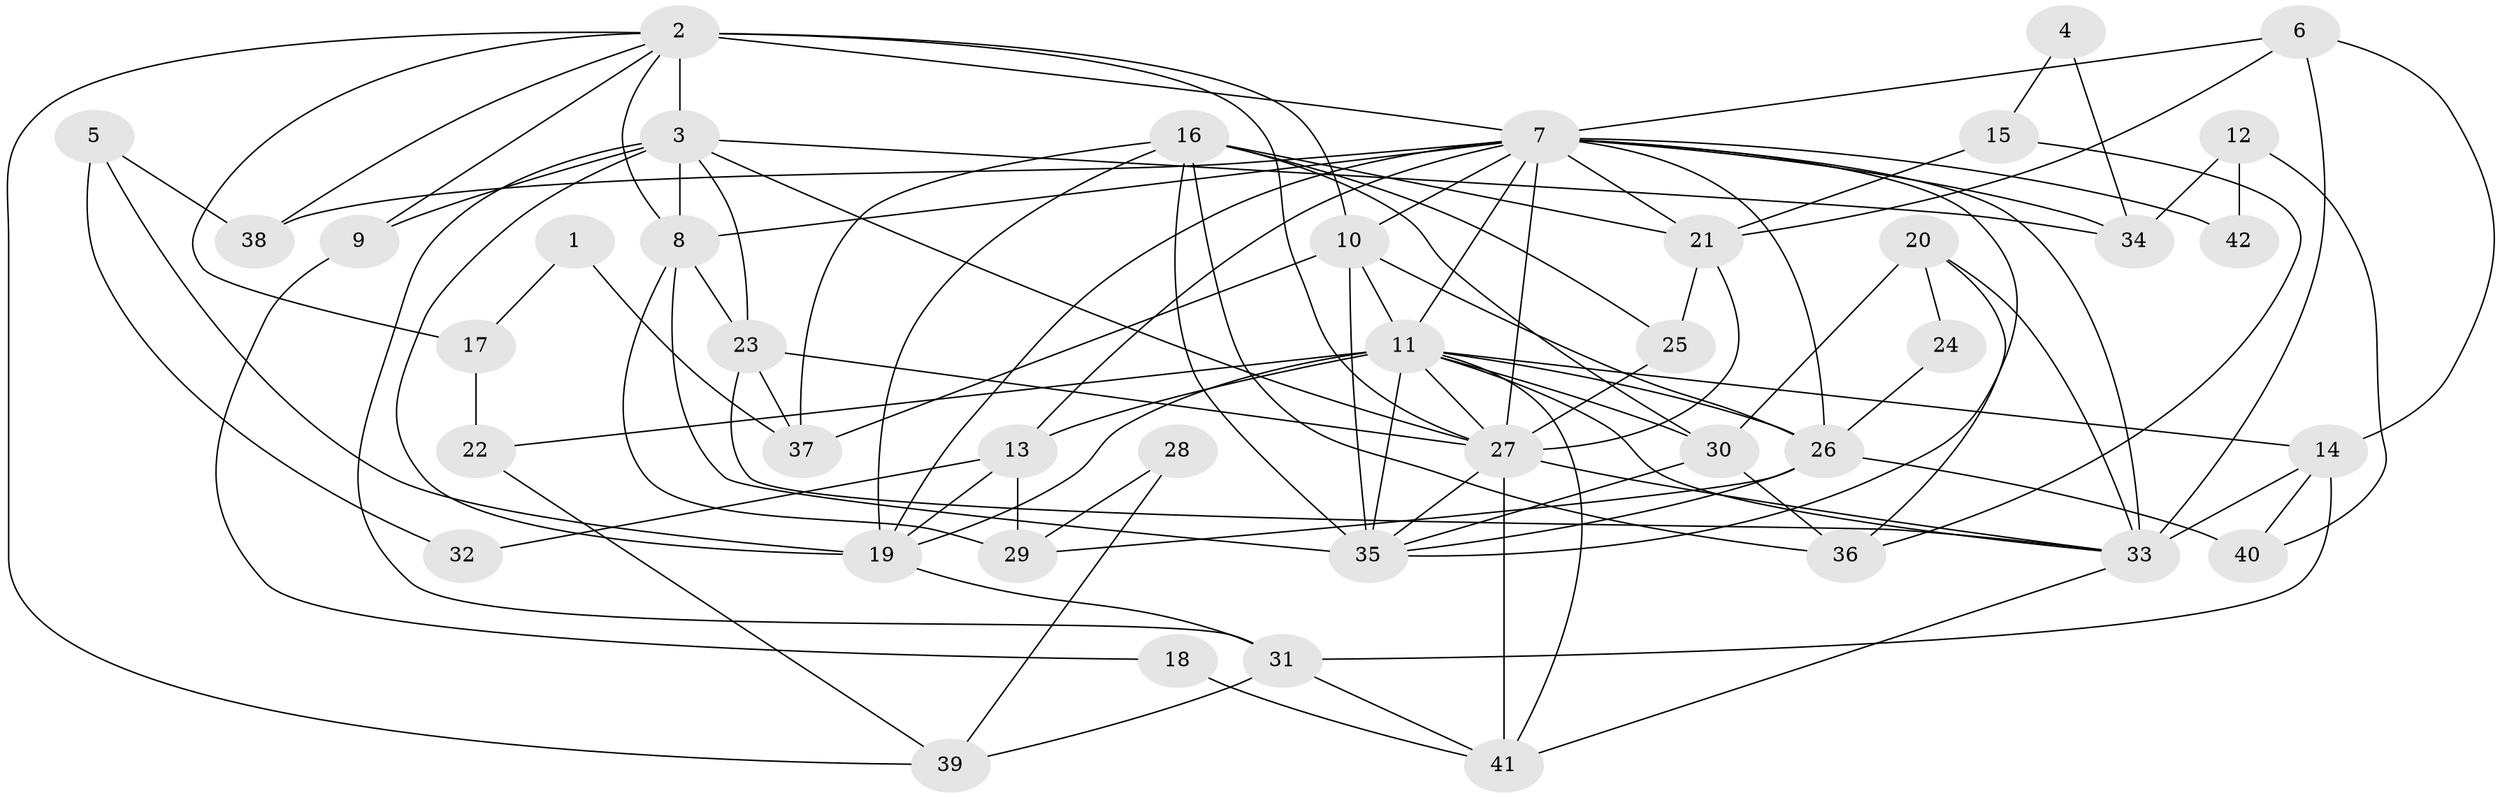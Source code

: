 // original degree distribution, {2: 0.14457831325301204, 6: 0.13253012048192772, 3: 0.2891566265060241, 4: 0.2289156626506024, 5: 0.1566265060240964, 8: 0.012048192771084338, 7: 0.03614457831325301}
// Generated by graph-tools (version 1.1) at 2025/36/03/09/25 02:36:02]
// undirected, 42 vertices, 104 edges
graph export_dot {
graph [start="1"]
  node [color=gray90,style=filled];
  1;
  2;
  3;
  4;
  5;
  6;
  7;
  8;
  9;
  10;
  11;
  12;
  13;
  14;
  15;
  16;
  17;
  18;
  19;
  20;
  21;
  22;
  23;
  24;
  25;
  26;
  27;
  28;
  29;
  30;
  31;
  32;
  33;
  34;
  35;
  36;
  37;
  38;
  39;
  40;
  41;
  42;
  1 -- 17 [weight=1.0];
  1 -- 37 [weight=1.0];
  2 -- 3 [weight=1.0];
  2 -- 7 [weight=2.0];
  2 -- 8 [weight=1.0];
  2 -- 9 [weight=1.0];
  2 -- 10 [weight=1.0];
  2 -- 17 [weight=1.0];
  2 -- 27 [weight=2.0];
  2 -- 38 [weight=1.0];
  2 -- 39 [weight=1.0];
  3 -- 8 [weight=2.0];
  3 -- 9 [weight=1.0];
  3 -- 19 [weight=3.0];
  3 -- 23 [weight=1.0];
  3 -- 27 [weight=1.0];
  3 -- 31 [weight=1.0];
  3 -- 34 [weight=1.0];
  4 -- 15 [weight=1.0];
  4 -- 34 [weight=1.0];
  5 -- 19 [weight=1.0];
  5 -- 32 [weight=1.0];
  5 -- 38 [weight=1.0];
  6 -- 7 [weight=1.0];
  6 -- 14 [weight=1.0];
  6 -- 21 [weight=1.0];
  6 -- 33 [weight=1.0];
  7 -- 8 [weight=1.0];
  7 -- 10 [weight=1.0];
  7 -- 11 [weight=2.0];
  7 -- 13 [weight=2.0];
  7 -- 19 [weight=1.0];
  7 -- 21 [weight=1.0];
  7 -- 26 [weight=1.0];
  7 -- 27 [weight=2.0];
  7 -- 33 [weight=2.0];
  7 -- 34 [weight=1.0];
  7 -- 35 [weight=1.0];
  7 -- 38 [weight=1.0];
  7 -- 42 [weight=1.0];
  8 -- 23 [weight=2.0];
  8 -- 29 [weight=1.0];
  8 -- 35 [weight=1.0];
  9 -- 18 [weight=1.0];
  10 -- 11 [weight=1.0];
  10 -- 26 [weight=1.0];
  10 -- 35 [weight=2.0];
  10 -- 37 [weight=1.0];
  11 -- 13 [weight=1.0];
  11 -- 14 [weight=1.0];
  11 -- 19 [weight=1.0];
  11 -- 22 [weight=1.0];
  11 -- 26 [weight=1.0];
  11 -- 27 [weight=3.0];
  11 -- 30 [weight=1.0];
  11 -- 33 [weight=1.0];
  11 -- 35 [weight=1.0];
  11 -- 41 [weight=1.0];
  12 -- 34 [weight=1.0];
  12 -- 40 [weight=1.0];
  12 -- 42 [weight=1.0];
  13 -- 19 [weight=1.0];
  13 -- 29 [weight=1.0];
  13 -- 32 [weight=1.0];
  14 -- 31 [weight=1.0];
  14 -- 33 [weight=2.0];
  14 -- 40 [weight=1.0];
  15 -- 21 [weight=1.0];
  15 -- 36 [weight=1.0];
  16 -- 19 [weight=2.0];
  16 -- 21 [weight=1.0];
  16 -- 25 [weight=2.0];
  16 -- 30 [weight=2.0];
  16 -- 35 [weight=2.0];
  16 -- 36 [weight=1.0];
  16 -- 37 [weight=1.0];
  17 -- 22 [weight=1.0];
  18 -- 41 [weight=1.0];
  19 -- 31 [weight=1.0];
  20 -- 24 [weight=1.0];
  20 -- 30 [weight=1.0];
  20 -- 33 [weight=1.0];
  20 -- 36 [weight=1.0];
  21 -- 25 [weight=1.0];
  21 -- 27 [weight=1.0];
  22 -- 39 [weight=1.0];
  23 -- 27 [weight=1.0];
  23 -- 33 [weight=1.0];
  23 -- 37 [weight=1.0];
  24 -- 26 [weight=1.0];
  25 -- 27 [weight=1.0];
  26 -- 29 [weight=1.0];
  26 -- 35 [weight=1.0];
  26 -- 40 [weight=1.0];
  27 -- 33 [weight=1.0];
  27 -- 35 [weight=1.0];
  27 -- 41 [weight=1.0];
  28 -- 29 [weight=1.0];
  28 -- 39 [weight=1.0];
  30 -- 35 [weight=2.0];
  30 -- 36 [weight=1.0];
  31 -- 39 [weight=1.0];
  31 -- 41 [weight=1.0];
  33 -- 41 [weight=1.0];
}
